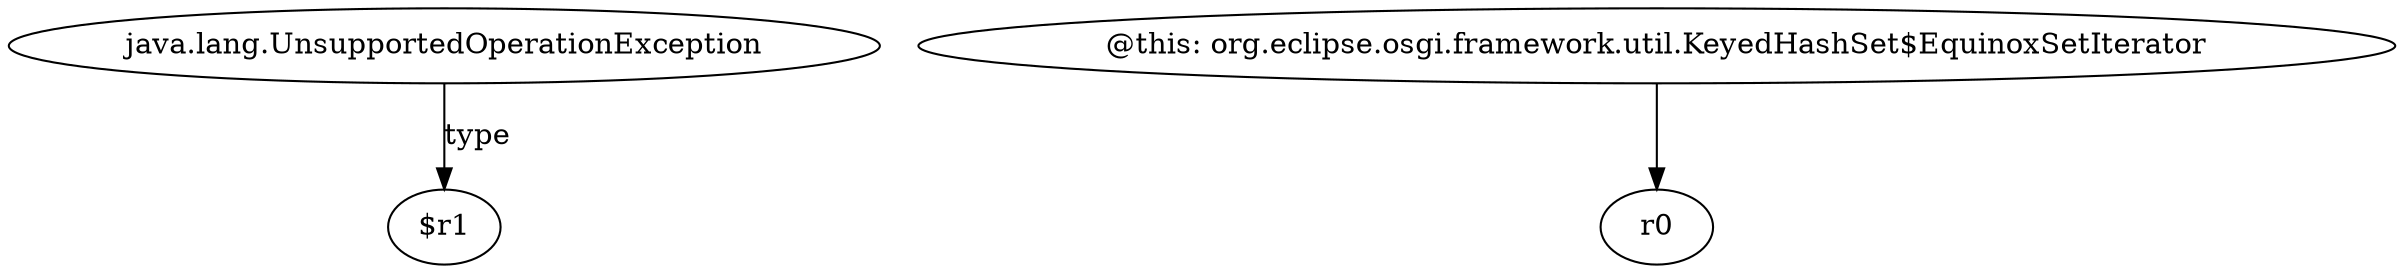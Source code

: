 digraph g {
0[label="java.lang.UnsupportedOperationException"]
1[label="$r1"]
0->1[label="type"]
2[label="@this: org.eclipse.osgi.framework.util.KeyedHashSet$EquinoxSetIterator"]
3[label="r0"]
2->3[label=""]
}